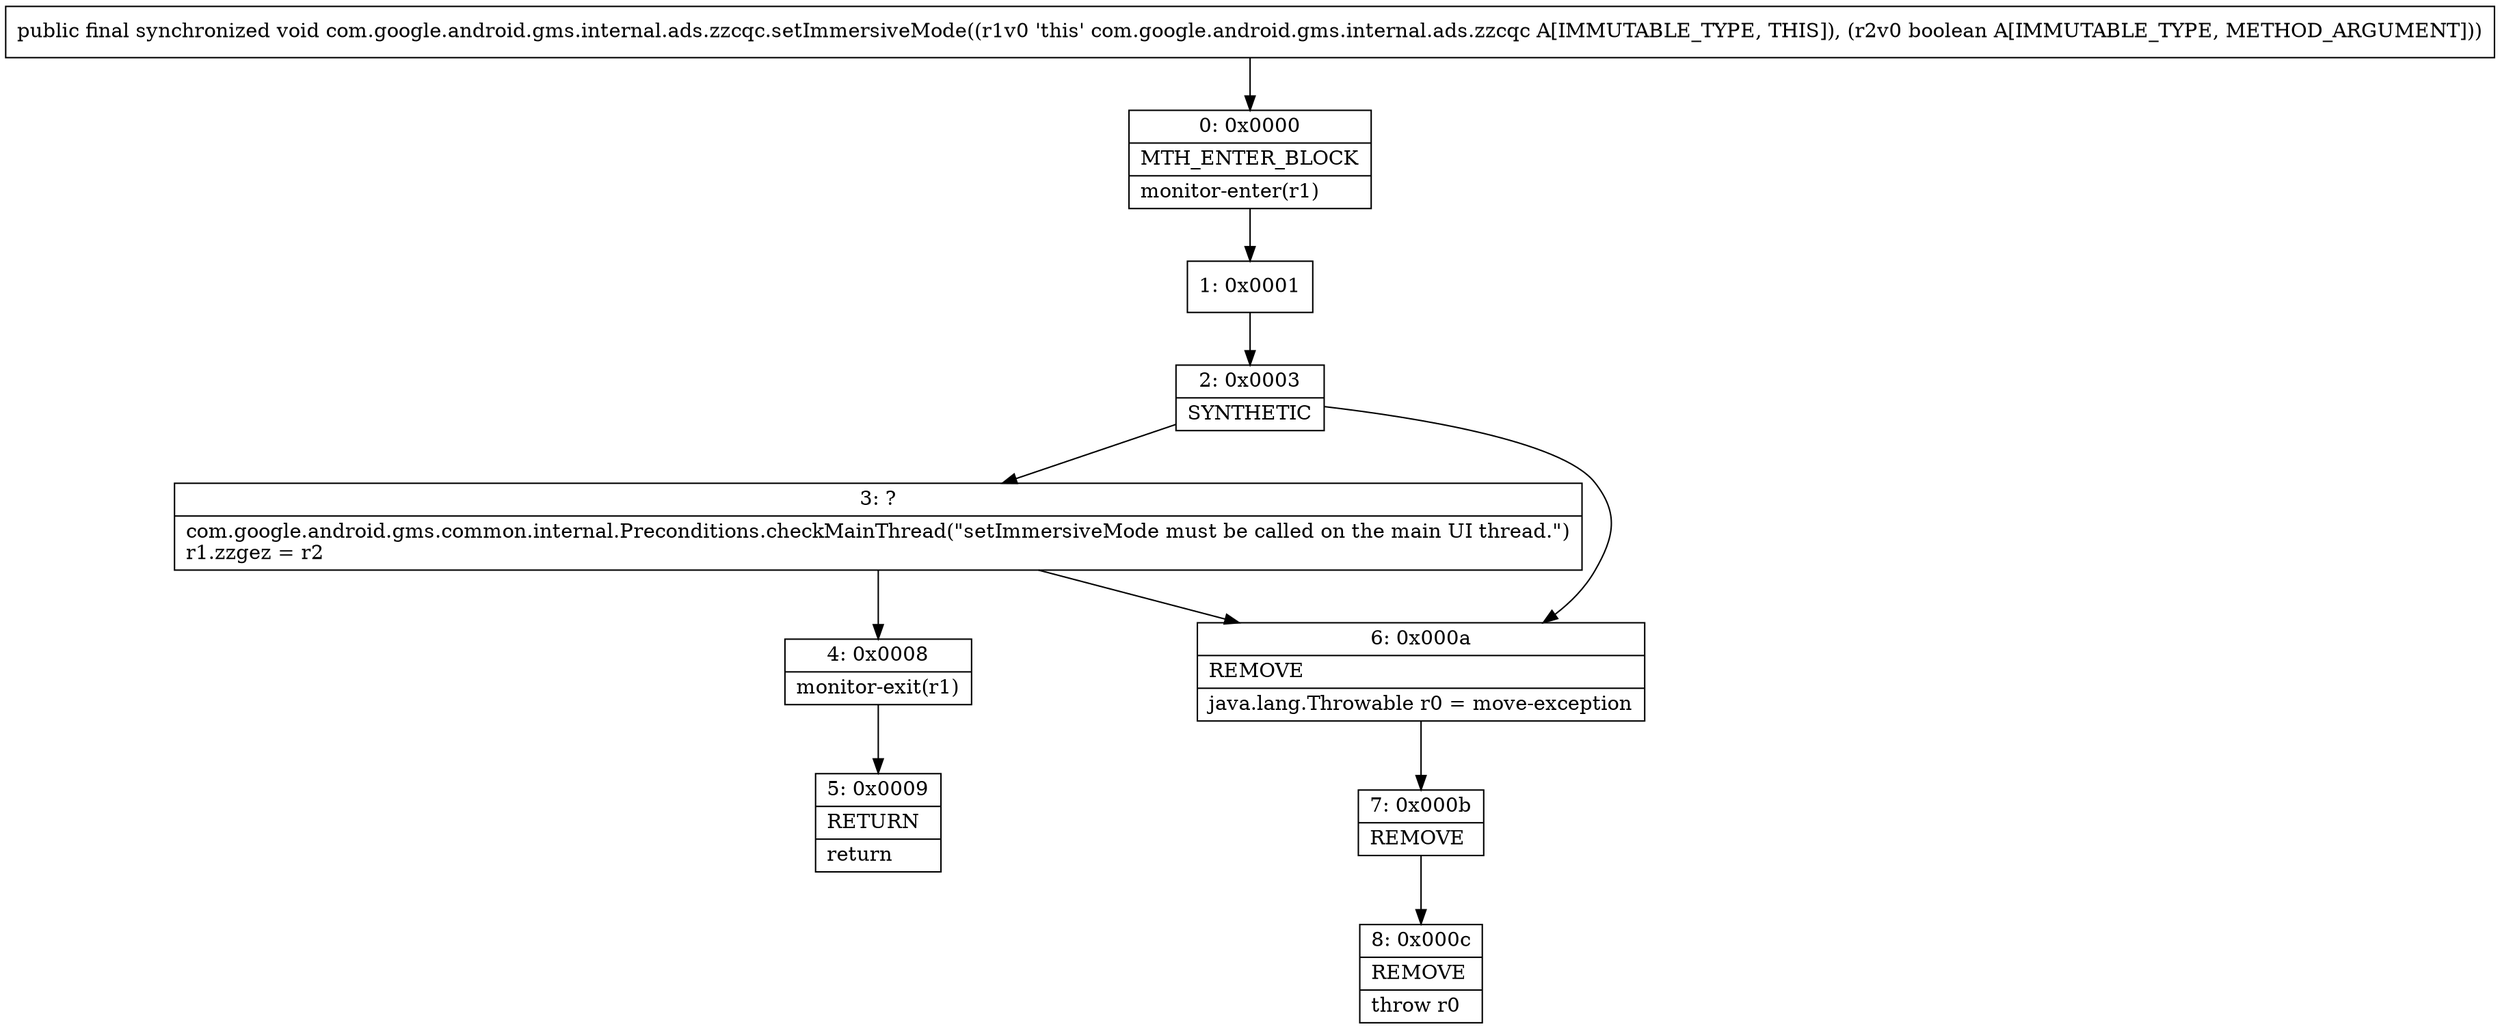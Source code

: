 digraph "CFG forcom.google.android.gms.internal.ads.zzcqc.setImmersiveMode(Z)V" {
Node_0 [shape=record,label="{0\:\ 0x0000|MTH_ENTER_BLOCK\l|monitor\-enter(r1)\l}"];
Node_1 [shape=record,label="{1\:\ 0x0001}"];
Node_2 [shape=record,label="{2\:\ 0x0003|SYNTHETIC\l}"];
Node_3 [shape=record,label="{3\:\ ?|com.google.android.gms.common.internal.Preconditions.checkMainThread(\"setImmersiveMode must be called on the main UI thread.\")\lr1.zzgez = r2\l}"];
Node_4 [shape=record,label="{4\:\ 0x0008|monitor\-exit(r1)\l}"];
Node_5 [shape=record,label="{5\:\ 0x0009|RETURN\l|return\l}"];
Node_6 [shape=record,label="{6\:\ 0x000a|REMOVE\l|java.lang.Throwable r0 = move\-exception\l}"];
Node_7 [shape=record,label="{7\:\ 0x000b|REMOVE\l}"];
Node_8 [shape=record,label="{8\:\ 0x000c|REMOVE\l|throw r0\l}"];
MethodNode[shape=record,label="{public final synchronized void com.google.android.gms.internal.ads.zzcqc.setImmersiveMode((r1v0 'this' com.google.android.gms.internal.ads.zzcqc A[IMMUTABLE_TYPE, THIS]), (r2v0 boolean A[IMMUTABLE_TYPE, METHOD_ARGUMENT])) }"];
MethodNode -> Node_0;
Node_0 -> Node_1;
Node_1 -> Node_2;
Node_2 -> Node_3;
Node_2 -> Node_6;
Node_3 -> Node_4;
Node_3 -> Node_6;
Node_4 -> Node_5;
Node_6 -> Node_7;
Node_7 -> Node_8;
}

